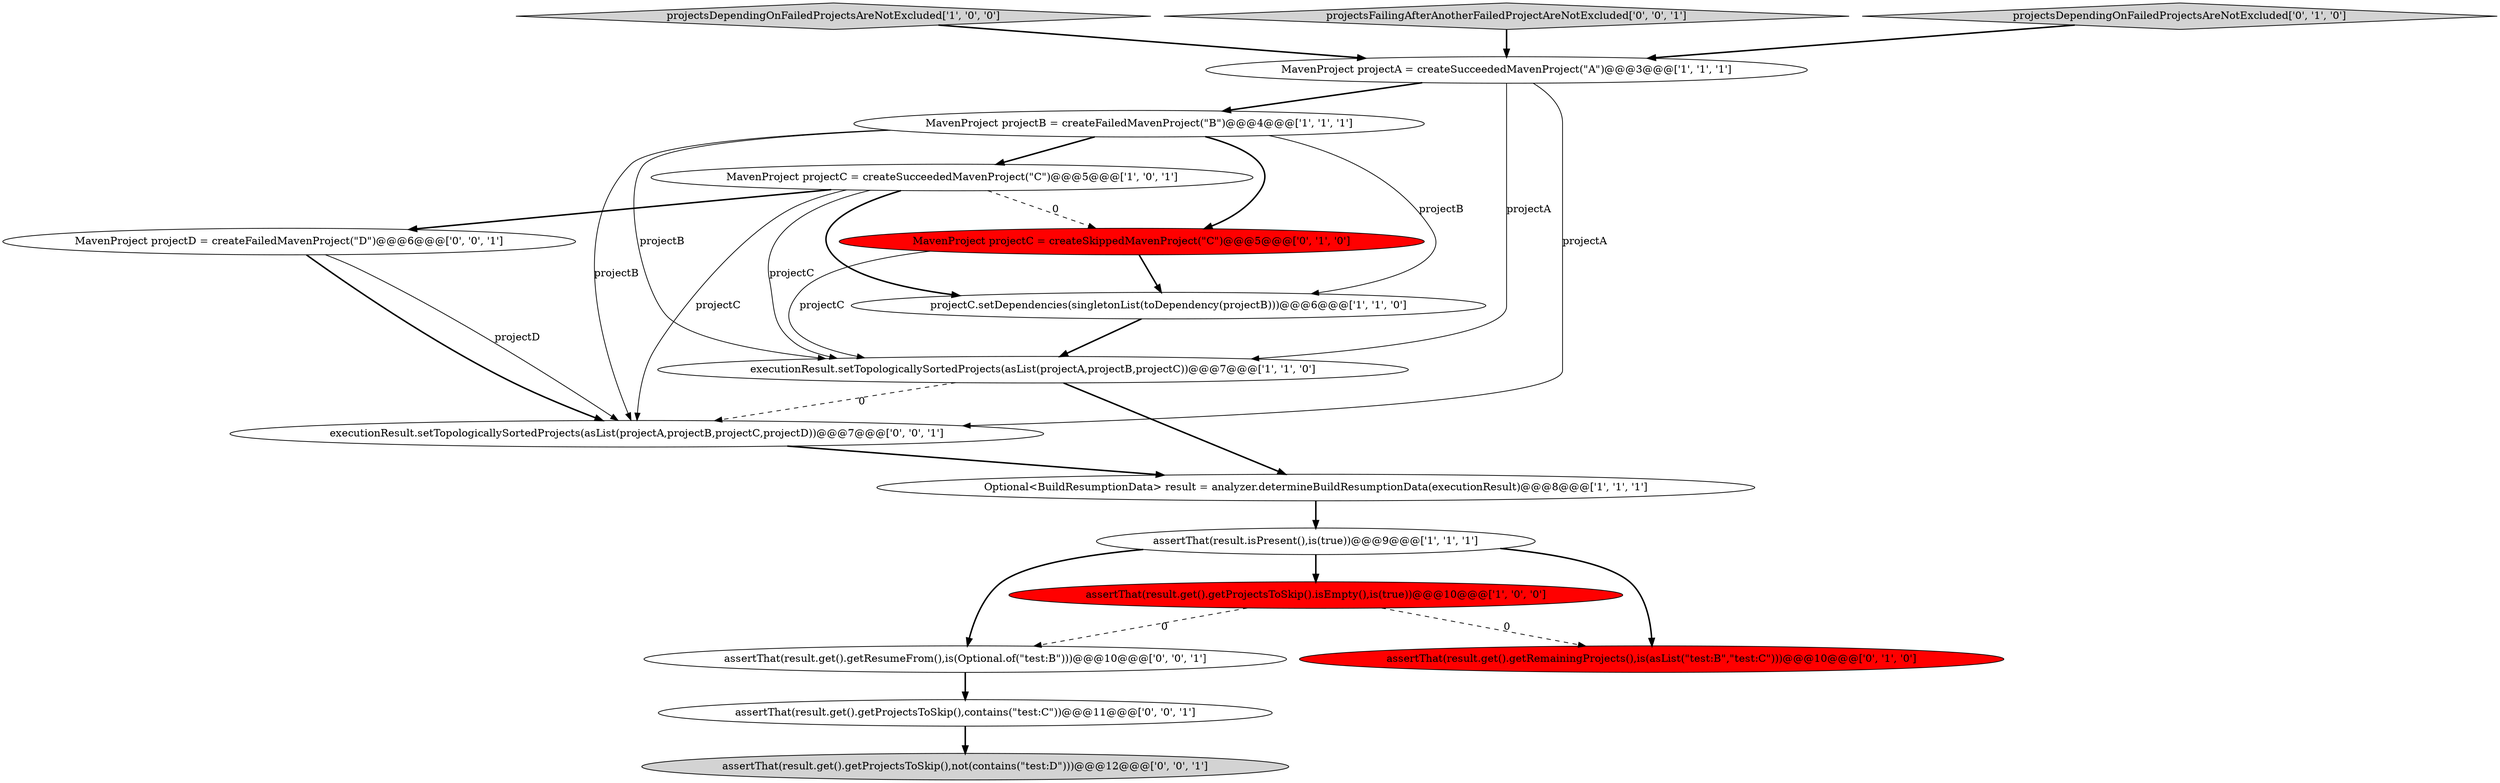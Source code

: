 digraph {
12 [style = filled, label = "MavenProject projectD = createFailedMavenProject(\"D\")@@@6@@@['0', '0', '1']", fillcolor = white, shape = ellipse image = "AAA0AAABBB3BBB"];
1 [style = filled, label = "assertThat(result.get().getProjectsToSkip().isEmpty(),is(true))@@@10@@@['1', '0', '0']", fillcolor = red, shape = ellipse image = "AAA1AAABBB1BBB"];
17 [style = filled, label = "executionResult.setTopologicallySortedProjects(asList(projectA,projectB,projectC,projectD))@@@7@@@['0', '0', '1']", fillcolor = white, shape = ellipse image = "AAA0AAABBB3BBB"];
6 [style = filled, label = "projectsDependingOnFailedProjectsAreNotExcluded['1', '0', '0']", fillcolor = lightgray, shape = diamond image = "AAA0AAABBB1BBB"];
16 [style = filled, label = "assertThat(result.get().getProjectsToSkip(),not(contains(\"test:D\")))@@@12@@@['0', '0', '1']", fillcolor = lightgray, shape = ellipse image = "AAA0AAABBB3BBB"];
2 [style = filled, label = "MavenProject projectA = createSucceededMavenProject(\"A\")@@@3@@@['1', '1', '1']", fillcolor = white, shape = ellipse image = "AAA0AAABBB1BBB"];
3 [style = filled, label = "Optional<BuildResumptionData> result = analyzer.determineBuildResumptionData(executionResult)@@@8@@@['1', '1', '1']", fillcolor = white, shape = ellipse image = "AAA0AAABBB1BBB"];
4 [style = filled, label = "assertThat(result.isPresent(),is(true))@@@9@@@['1', '1', '1']", fillcolor = white, shape = ellipse image = "AAA0AAABBB1BBB"];
5 [style = filled, label = "executionResult.setTopologicallySortedProjects(asList(projectA,projectB,projectC))@@@7@@@['1', '1', '0']", fillcolor = white, shape = ellipse image = "AAA0AAABBB1BBB"];
8 [style = filled, label = "projectC.setDependencies(singletonList(toDependency(projectB)))@@@6@@@['1', '1', '0']", fillcolor = white, shape = ellipse image = "AAA0AAABBB1BBB"];
10 [style = filled, label = "MavenProject projectC = createSkippedMavenProject(\"C\")@@@5@@@['0', '1', '0']", fillcolor = red, shape = ellipse image = "AAA1AAABBB2BBB"];
13 [style = filled, label = "assertThat(result.get().getResumeFrom(),is(Optional.of(\"test:B\")))@@@10@@@['0', '0', '1']", fillcolor = white, shape = ellipse image = "AAA0AAABBB3BBB"];
7 [style = filled, label = "MavenProject projectB = createFailedMavenProject(\"B\")@@@4@@@['1', '1', '1']", fillcolor = white, shape = ellipse image = "AAA0AAABBB1BBB"];
0 [style = filled, label = "MavenProject projectC = createSucceededMavenProject(\"C\")@@@5@@@['1', '0', '1']", fillcolor = white, shape = ellipse image = "AAA0AAABBB1BBB"];
14 [style = filled, label = "assertThat(result.get().getProjectsToSkip(),contains(\"test:C\"))@@@11@@@['0', '0', '1']", fillcolor = white, shape = ellipse image = "AAA0AAABBB3BBB"];
15 [style = filled, label = "projectsFailingAfterAnotherFailedProjectAreNotExcluded['0', '0', '1']", fillcolor = lightgray, shape = diamond image = "AAA0AAABBB3BBB"];
11 [style = filled, label = "assertThat(result.get().getRemainingProjects(),is(asList(\"test:B\",\"test:C\")))@@@10@@@['0', '1', '0']", fillcolor = red, shape = ellipse image = "AAA1AAABBB2BBB"];
9 [style = filled, label = "projectsDependingOnFailedProjectsAreNotExcluded['0', '1', '0']", fillcolor = lightgray, shape = diamond image = "AAA0AAABBB2BBB"];
5->3 [style = bold, label=""];
14->16 [style = bold, label=""];
15->2 [style = bold, label=""];
12->17 [style = solid, label="projectD"];
7->10 [style = bold, label=""];
9->2 [style = bold, label=""];
0->17 [style = solid, label="projectC"];
0->12 [style = bold, label=""];
4->13 [style = bold, label=""];
12->17 [style = bold, label=""];
7->8 [style = solid, label="projectB"];
7->0 [style = bold, label=""];
3->4 [style = bold, label=""];
0->10 [style = dashed, label="0"];
7->17 [style = solid, label="projectB"];
6->2 [style = bold, label=""];
1->13 [style = dashed, label="0"];
0->5 [style = solid, label="projectC"];
2->5 [style = solid, label="projectA"];
5->17 [style = dashed, label="0"];
8->5 [style = bold, label=""];
10->8 [style = bold, label=""];
2->17 [style = solid, label="projectA"];
1->11 [style = dashed, label="0"];
0->8 [style = bold, label=""];
17->3 [style = bold, label=""];
4->1 [style = bold, label=""];
2->7 [style = bold, label=""];
10->5 [style = solid, label="projectC"];
4->11 [style = bold, label=""];
13->14 [style = bold, label=""];
7->5 [style = solid, label="projectB"];
}
